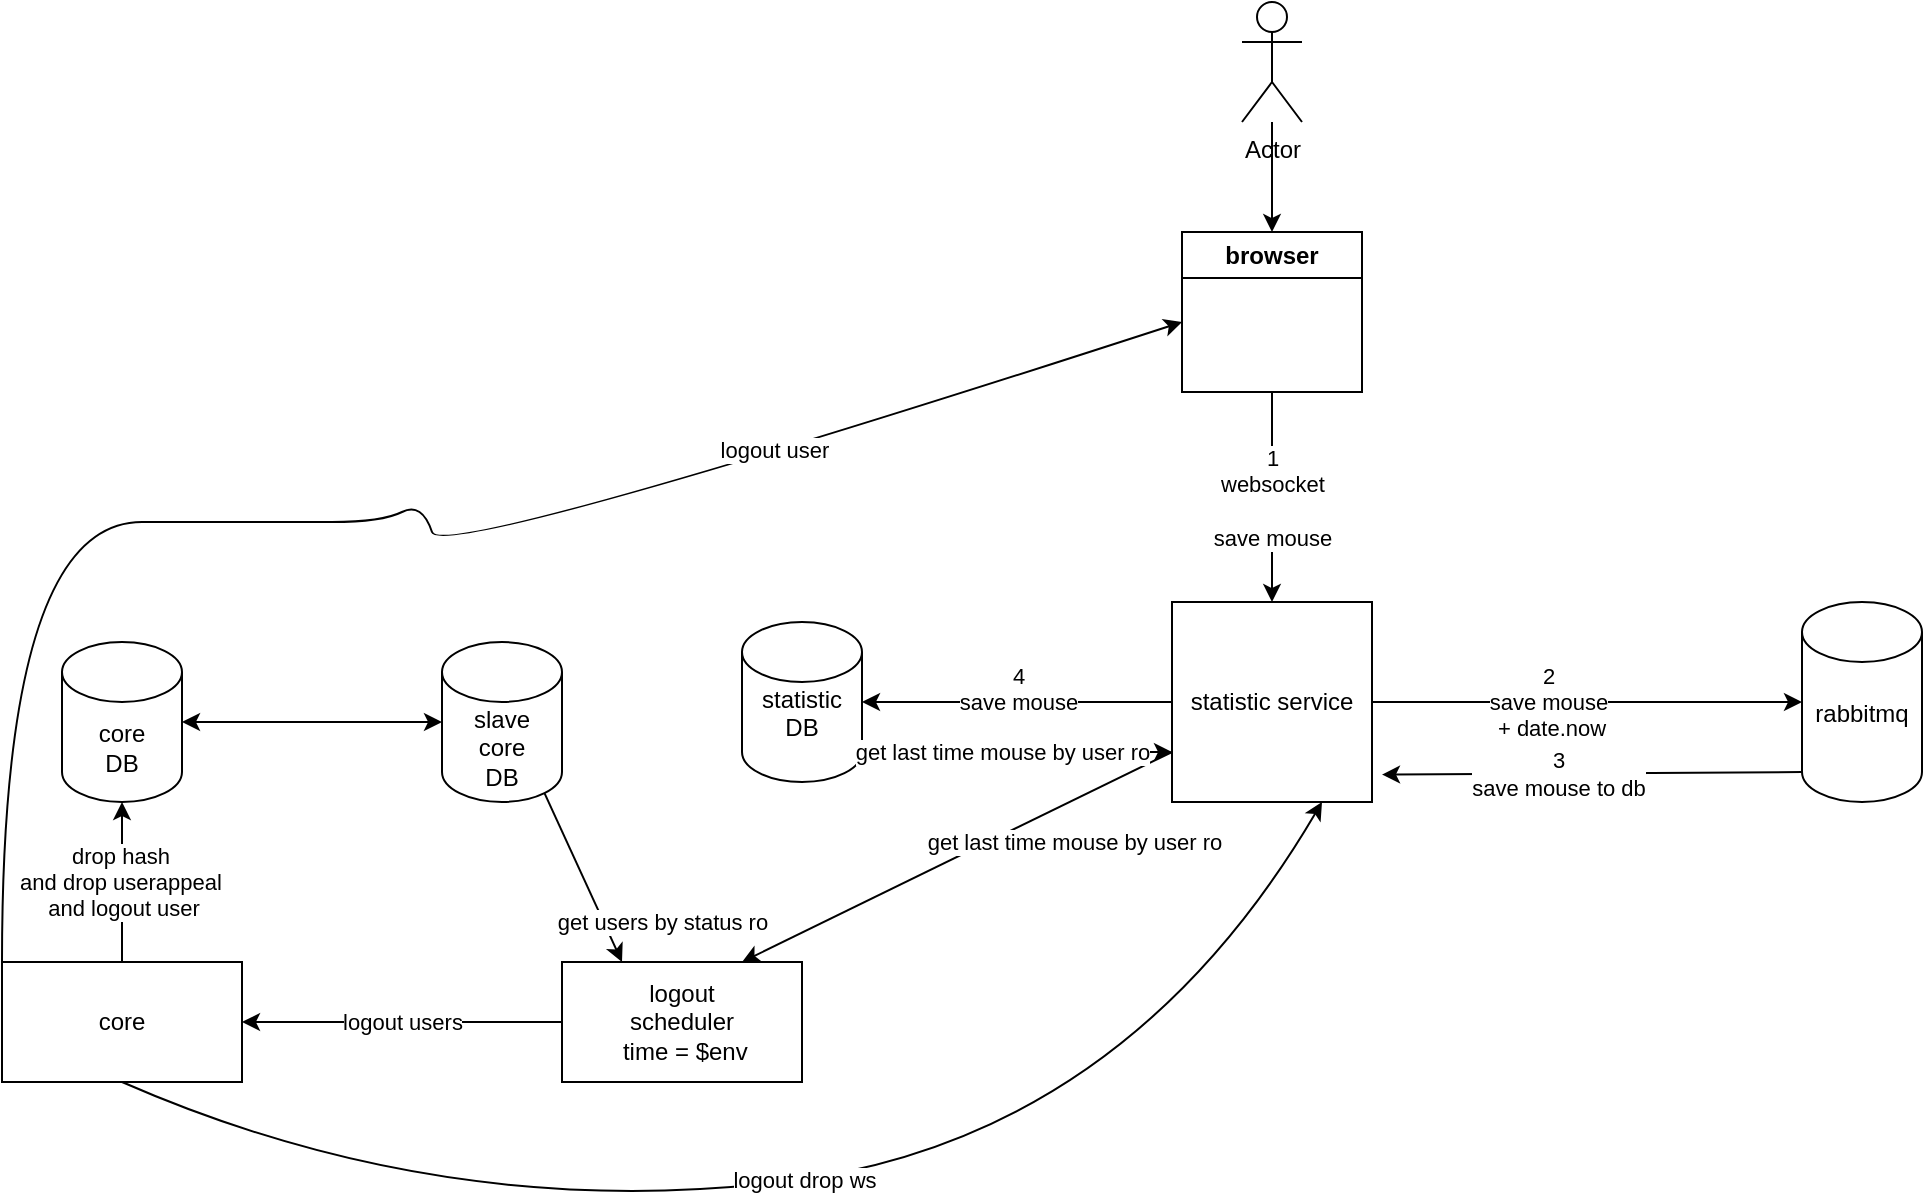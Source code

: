 <mxfile version="21.1.8" type="github">
  <diagram name="Страница 1" id="4xukLvxWsqBlN_RhjHFp">
    <mxGraphModel dx="1870" dy="648" grid="1" gridSize="10" guides="1" tooltips="1" connect="1" arrows="1" fold="1" page="1" pageScale="1" pageWidth="827" pageHeight="1169" math="0" shadow="0">
      <root>
        <mxCell id="0" />
        <mxCell id="1" parent="0" />
        <mxCell id="3AopopT1q7frU1fiOUVZ-1" value="Actor" style="shape=umlActor;verticalLabelPosition=bottom;verticalAlign=top;html=1;outlineConnect=0;" parent="1" vertex="1">
          <mxGeometry x="400" y="430" width="30" height="60" as="geometry" />
        </mxCell>
        <mxCell id="3AopopT1q7frU1fiOUVZ-2" value="&lt;div&gt;browser&lt;/div&gt;" style="swimlane;whiteSpace=wrap;html=1;" parent="1" vertex="1">
          <mxGeometry x="370" y="545" width="90" height="80" as="geometry" />
        </mxCell>
        <mxCell id="3AopopT1q7frU1fiOUVZ-3" value="statistic service" style="whiteSpace=wrap;html=1;aspect=fixed;" parent="1" vertex="1">
          <mxGeometry x="365" y="730" width="100" height="100" as="geometry" />
        </mxCell>
        <mxCell id="3AopopT1q7frU1fiOUVZ-4" value="&lt;div&gt;1 &lt;br&gt;&lt;/div&gt;&lt;div&gt;websocket&lt;/div&gt;&lt;div&gt;&lt;br&gt;&lt;/div&gt;&lt;div&gt;save mouse&lt;/div&gt;" style="endArrow=classic;html=1;rounded=0;exitX=0.5;exitY=1;exitDx=0;exitDy=0;entryX=0.5;entryY=0;entryDx=0;entryDy=0;" parent="1" source="3AopopT1q7frU1fiOUVZ-2" target="3AopopT1q7frU1fiOUVZ-3" edge="1">
          <mxGeometry width="50" height="50" relative="1" as="geometry">
            <mxPoint x="390" y="690" as="sourcePoint" />
            <mxPoint x="440" y="640" as="targetPoint" />
          </mxGeometry>
        </mxCell>
        <mxCell id="3AopopT1q7frU1fiOUVZ-5" value="" style="endArrow=classic;html=1;rounded=0;exitX=1;exitY=0.5;exitDx=0;exitDy=0;" parent="1" source="3AopopT1q7frU1fiOUVZ-3" target="3AopopT1q7frU1fiOUVZ-6" edge="1">
          <mxGeometry width="50" height="50" relative="1" as="geometry">
            <mxPoint x="390" y="690" as="sourcePoint" />
            <mxPoint x="550" y="770" as="targetPoint" />
          </mxGeometry>
        </mxCell>
        <mxCell id="3AopopT1q7frU1fiOUVZ-7" value="&lt;div&gt;2&lt;/div&gt;&lt;div&gt;save mouse&lt;/div&gt;&lt;div&gt;&amp;nbsp;+ date.now&lt;/div&gt;" style="edgeLabel;html=1;align=center;verticalAlign=middle;resizable=0;points=[];" parent="3AopopT1q7frU1fiOUVZ-5" vertex="1" connectable="0">
          <mxGeometry x="-0.183" relative="1" as="geometry">
            <mxPoint as="offset" />
          </mxGeometry>
        </mxCell>
        <mxCell id="3AopopT1q7frU1fiOUVZ-6" value="&lt;div&gt;rabbitmq&lt;/div&gt;&lt;div&gt;&lt;br&gt;&lt;/div&gt;" style="shape=cylinder3;whiteSpace=wrap;html=1;boundedLbl=1;backgroundOutline=1;size=15;" parent="1" vertex="1">
          <mxGeometry x="680" y="730" width="60" height="100" as="geometry" />
        </mxCell>
        <mxCell id="3AopopT1q7frU1fiOUVZ-8" value="" style="endArrow=classic;html=1;rounded=0;exitX=0;exitY=1;exitDx=0;exitDy=-15;exitPerimeter=0;entryX=1.05;entryY=0.863;entryDx=0;entryDy=0;entryPerimeter=0;" parent="1" source="3AopopT1q7frU1fiOUVZ-6" target="3AopopT1q7frU1fiOUVZ-3" edge="1">
          <mxGeometry width="50" height="50" relative="1" as="geometry">
            <mxPoint x="390" y="690" as="sourcePoint" />
            <mxPoint x="440" y="640" as="targetPoint" />
          </mxGeometry>
        </mxCell>
        <mxCell id="3AopopT1q7frU1fiOUVZ-9" value="&lt;div&gt;3&lt;/div&gt;&lt;div&gt;save mouse to db&lt;/div&gt;" style="edgeLabel;html=1;align=center;verticalAlign=middle;resizable=0;points=[];" parent="3AopopT1q7frU1fiOUVZ-8" vertex="1" connectable="0">
          <mxGeometry x="0.515" y="3" relative="1" as="geometry">
            <mxPoint x="37" y="-3" as="offset" />
          </mxGeometry>
        </mxCell>
        <mxCell id="3AopopT1q7frU1fiOUVZ-10" value="&lt;div&gt;statistic DB&lt;/div&gt;&lt;div&gt;&lt;br&gt;&lt;/div&gt;" style="shape=cylinder3;whiteSpace=wrap;html=1;boundedLbl=1;backgroundOutline=1;size=15;" parent="1" vertex="1">
          <mxGeometry x="150" y="740" width="60" height="80" as="geometry" />
        </mxCell>
        <mxCell id="3AopopT1q7frU1fiOUVZ-11" value="&lt;div&gt;4&lt;/div&gt;&lt;div&gt;save mouse&lt;/div&gt;&lt;div&gt;&lt;br&gt;&lt;/div&gt;" style="endArrow=classic;html=1;rounded=0;entryX=1;entryY=0.5;entryDx=0;entryDy=0;entryPerimeter=0;exitX=0;exitY=0.5;exitDx=0;exitDy=0;" parent="1" source="3AopopT1q7frU1fiOUVZ-3" target="3AopopT1q7frU1fiOUVZ-10" edge="1">
          <mxGeometry width="50" height="50" relative="1" as="geometry">
            <mxPoint x="390" y="690" as="sourcePoint" />
            <mxPoint x="440" y="640" as="targetPoint" />
          </mxGeometry>
        </mxCell>
        <mxCell id="3AopopT1q7frU1fiOUVZ-12" value="" style="endArrow=classic;html=1;rounded=0;entryX=0.5;entryY=0;entryDx=0;entryDy=0;" parent="1" source="3AopopT1q7frU1fiOUVZ-1" target="3AopopT1q7frU1fiOUVZ-2" edge="1">
          <mxGeometry width="50" height="50" relative="1" as="geometry">
            <mxPoint x="390" y="690" as="sourcePoint" />
            <mxPoint x="440" y="640" as="targetPoint" />
          </mxGeometry>
        </mxCell>
        <mxCell id="xP238i8nReyG9yJZz9Un-3" value="&lt;div&gt;logout &lt;br&gt;&lt;/div&gt;&lt;div&gt;scheduler&lt;br&gt;&lt;/div&gt;&amp;nbsp;time = $env" style="rounded=0;whiteSpace=wrap;html=1;" vertex="1" parent="1">
          <mxGeometry x="60" y="910" width="120" height="60" as="geometry" />
        </mxCell>
        <mxCell id="xP238i8nReyG9yJZz9Un-4" value="slave&lt;div&gt;core &lt;br&gt;&lt;/div&gt;&lt;div&gt;DB&lt;/div&gt;" style="shape=cylinder3;whiteSpace=wrap;html=1;boundedLbl=1;backgroundOutline=1;size=15;" vertex="1" parent="1">
          <mxGeometry y="750" width="60" height="80" as="geometry" />
        </mxCell>
        <mxCell id="xP238i8nReyG9yJZz9Un-5" value="&lt;div&gt;core&lt;/div&gt;" style="rounded=0;whiteSpace=wrap;html=1;" vertex="1" parent="1">
          <mxGeometry x="-220" y="910" width="120" height="60" as="geometry" />
        </mxCell>
        <mxCell id="xP238i8nReyG9yJZz9Un-6" value="&lt;div&gt;get last time mouse by user ro&lt;/div&gt;" style="endArrow=classic;html=1;rounded=0;entryX=0.75;entryY=0;entryDx=0;entryDy=0;exitX=0;exitY=0.75;exitDx=0;exitDy=0;" edge="1" parent="1" source="3AopopT1q7frU1fiOUVZ-3" target="xP238i8nReyG9yJZz9Un-3">
          <mxGeometry x="-0.467" y="19" width="50" height="50" relative="1" as="geometry">
            <mxPoint x="50" y="940" as="sourcePoint" />
            <mxPoint x="100" y="890" as="targetPoint" />
            <mxPoint as="offset" />
          </mxGeometry>
        </mxCell>
        <mxCell id="xP238i8nReyG9yJZz9Un-7" value="&lt;div&gt;get users by status ro&lt;/div&gt;" style="endArrow=classic;html=1;rounded=0;entryX=0.25;entryY=0;entryDx=0;entryDy=0;exitX=0.855;exitY=1;exitDx=0;exitDy=-4.35;exitPerimeter=0;" edge="1" parent="1" source="xP238i8nReyG9yJZz9Un-4" target="xP238i8nReyG9yJZz9Un-3">
          <mxGeometry x="0.786" y="26" width="50" height="50" relative="1" as="geometry">
            <mxPoint x="190" y="830" as="sourcePoint" />
            <mxPoint x="160" y="920" as="targetPoint" />
            <mxPoint as="offset" />
          </mxGeometry>
        </mxCell>
        <mxCell id="xP238i8nReyG9yJZz9Un-10" value="&lt;div&gt;logout users&lt;/div&gt;" style="endArrow=classic;html=1;rounded=0;exitX=0;exitY=0.5;exitDx=0;exitDy=0;entryX=1;entryY=0.5;entryDx=0;entryDy=0;" edge="1" parent="1" source="xP238i8nReyG9yJZz9Un-3" target="xP238i8nReyG9yJZz9Un-5">
          <mxGeometry width="50" height="50" relative="1" as="geometry">
            <mxPoint x="50" y="940" as="sourcePoint" />
            <mxPoint x="100" y="890" as="targetPoint" />
          </mxGeometry>
        </mxCell>
        <mxCell id="xP238i8nReyG9yJZz9Un-11" value="" style="endArrow=classic;html=1;rounded=0;entryX=0;entryY=0.75;entryDx=0;entryDy=0;exitX=1;exitY=1;exitDx=0;exitDy=-15;exitPerimeter=0;" edge="1" parent="1" source="3AopopT1q7frU1fiOUVZ-10" target="3AopopT1q7frU1fiOUVZ-3">
          <mxGeometry width="50" height="50" relative="1" as="geometry">
            <mxPoint x="110" y="770" as="sourcePoint" />
            <mxPoint x="160" y="720" as="targetPoint" />
          </mxGeometry>
        </mxCell>
        <mxCell id="xP238i8nReyG9yJZz9Un-12" value="&lt;div&gt;get last time mouse by user ro&lt;/div&gt;" style="edgeLabel;html=1;align=center;verticalAlign=middle;resizable=0;points=[];" vertex="1" connectable="0" parent="xP238i8nReyG9yJZz9Un-11">
          <mxGeometry x="-0.097" relative="1" as="geometry">
            <mxPoint as="offset" />
          </mxGeometry>
        </mxCell>
        <mxCell id="xP238i8nReyG9yJZz9Un-13" value="&lt;div&gt;core&lt;/div&gt;&lt;div&gt;DB&lt;br&gt;&lt;/div&gt;" style="shape=cylinder3;whiteSpace=wrap;html=1;boundedLbl=1;backgroundOutline=1;size=15;" vertex="1" parent="1">
          <mxGeometry x="-190" y="750" width="60" height="80" as="geometry" />
        </mxCell>
        <mxCell id="xP238i8nReyG9yJZz9Un-14" value="" style="endArrow=classic;html=1;rounded=0;entryX=0.5;entryY=1;entryDx=0;entryDy=0;entryPerimeter=0;exitX=0.5;exitY=0;exitDx=0;exitDy=0;" edge="1" parent="1" source="xP238i8nReyG9yJZz9Un-5" target="xP238i8nReyG9yJZz9Un-13">
          <mxGeometry width="50" height="50" relative="1" as="geometry">
            <mxPoint y="760" as="sourcePoint" />
            <mxPoint x="50" y="710" as="targetPoint" />
          </mxGeometry>
        </mxCell>
        <mxCell id="xP238i8nReyG9yJZz9Un-15" value="&lt;div&gt;drop hash &lt;br&gt;&lt;/div&gt;&lt;div&gt;and drop userappeal&lt;/div&gt;&lt;div&gt;&amp;nbsp;and logout user&lt;/div&gt;" style="edgeLabel;html=1;align=center;verticalAlign=middle;resizable=0;points=[];" vertex="1" connectable="0" parent="xP238i8nReyG9yJZz9Un-14">
          <mxGeometry x="0.004" y="1" relative="1" as="geometry">
            <mxPoint as="offset" />
          </mxGeometry>
        </mxCell>
        <mxCell id="xP238i8nReyG9yJZz9Un-16" value="" style="endArrow=classic;startArrow=classic;html=1;rounded=0;exitX=1;exitY=0.5;exitDx=0;exitDy=0;exitPerimeter=0;entryX=0;entryY=0.5;entryDx=0;entryDy=0;entryPerimeter=0;" edge="1" parent="1" source="xP238i8nReyG9yJZz9Un-13" target="xP238i8nReyG9yJZz9Un-4">
          <mxGeometry width="50" height="50" relative="1" as="geometry">
            <mxPoint y="760" as="sourcePoint" />
            <mxPoint x="50" y="710" as="targetPoint" />
          </mxGeometry>
        </mxCell>
        <mxCell id="xP238i8nReyG9yJZz9Un-18" value="" style="curved=1;endArrow=classic;html=1;rounded=0;exitX=0;exitY=0;exitDx=0;exitDy=0;" edge="1" parent="1" source="xP238i8nReyG9yJZz9Un-5">
          <mxGeometry width="50" height="50" relative="1" as="geometry">
            <mxPoint x="-10" y="760" as="sourcePoint" />
            <mxPoint x="370" y="590" as="targetPoint" />
            <Array as="points">
              <mxPoint x="-220" y="690" />
              <mxPoint x="-80" y="690" />
              <mxPoint x="-30" y="690" />
              <mxPoint x="-10" y="680" />
              <mxPoint y="710" />
            </Array>
          </mxGeometry>
        </mxCell>
        <mxCell id="xP238i8nReyG9yJZz9Un-19" value="&lt;div&gt;logout user&lt;/div&gt;" style="edgeLabel;html=1;align=center;verticalAlign=middle;resizable=0;points=[];" vertex="1" connectable="0" parent="xP238i8nReyG9yJZz9Un-18">
          <mxGeometry x="0.498" y="2" relative="1" as="geometry">
            <mxPoint as="offset" />
          </mxGeometry>
        </mxCell>
        <mxCell id="xP238i8nReyG9yJZz9Un-23" value="&lt;div&gt;logout drop ws&lt;/div&gt;" style="curved=1;endArrow=classic;html=1;rounded=0;entryX=0.75;entryY=1;entryDx=0;entryDy=0;exitX=0.5;exitY=1;exitDx=0;exitDy=0;" edge="1" parent="1" source="xP238i8nReyG9yJZz9Un-5" target="3AopopT1q7frU1fiOUVZ-3">
          <mxGeometry width="50" height="50" relative="1" as="geometry">
            <mxPoint x="210" y="760" as="sourcePoint" />
            <mxPoint x="260" y="710" as="targetPoint" />
            <Array as="points">
              <mxPoint y="1040" />
              <mxPoint x="340" y="1000" />
            </Array>
          </mxGeometry>
        </mxCell>
      </root>
    </mxGraphModel>
  </diagram>
</mxfile>
